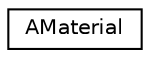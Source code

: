 digraph "Graphical Class Hierarchy"
{
  edge [fontname="Helvetica",fontsize="10",labelfontname="Helvetica",labelfontsize="10"];
  node [fontname="Helvetica",fontsize="10",shape=record];
  rankdir="LR";
  Node0 [label="AMaterial",height=0.2,width=0.4,color="black", fillcolor="white", style="filled",URL="$struct_a_material.html"];
}
